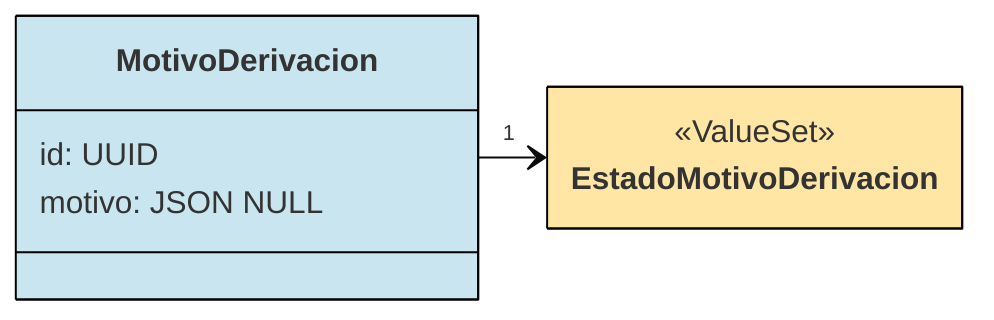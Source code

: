 ---
config:
  layout: elk
  theme: base
  class:
    hideEmptyMembersBox: true
  themeVariables:
    primaryBorderColor: "#000000"
    primaryColor: "#C9E6F0"
---

classDiagram
direction LR

class MotivoDerivacion {
  id: UUID

  %% El motivo de derivación de la solicitud de interconsulta.
  motivo: JSON NULL
}

class EstadoMotivoDerivacion {
  <<ValueSet>>
}

style EstadoMotivoDerivacion fill:#FFE6A5


MotivoDerivacion --> "1" EstadoMotivoDerivacion
link EstadoMotivoDerivacion "https://hl7.org/fhir/R4/valueset-questionnaire-answers-status.html"
style EstadoMotivoDerivacion fill:#FFE6A5